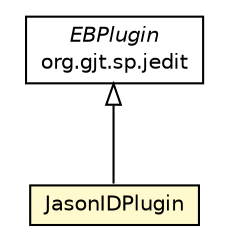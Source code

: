 #!/usr/local/bin/dot
#
# Class diagram 
# Generated by UMLGraph version R5_6_6-1-g9240c4 (http://www.umlgraph.org/)
#

digraph G {
	edge [fontname="Helvetica",fontsize=10,labelfontname="Helvetica",labelfontsize=10];
	node [fontname="Helvetica",fontsize=10,shape=plaintext];
	nodesep=0.25;
	ranksep=0.5;
	// jason.jeditplugin.JasonIDPlugin
	c28097 [label=<<table title="jason.jeditplugin.JasonIDPlugin" border="0" cellborder="1" cellspacing="0" cellpadding="2" port="p" bgcolor="lemonChiffon" href="./JasonIDPlugin.html">
		<tr><td><table border="0" cellspacing="0" cellpadding="1">
<tr><td align="center" balign="center"> JasonIDPlugin </td></tr>
		</table></td></tr>
		</table>>, URL="./JasonIDPlugin.html", fontname="Helvetica", fontcolor="black", fontsize=10.0];
	//jason.jeditplugin.JasonIDPlugin extends org.gjt.sp.jedit.EBPlugin
	c28198:p -> c28097:p [dir=back,arrowtail=empty];
	// org.gjt.sp.jedit.EBPlugin
	c28198 [label=<<table title="org.gjt.sp.jedit.EBPlugin" border="0" cellborder="1" cellspacing="0" cellpadding="2" port="p" href="http://java.sun.com/j2se/1.4.2/docs/api/org/gjt/sp/jedit/EBPlugin.html">
		<tr><td><table border="0" cellspacing="0" cellpadding="1">
<tr><td align="center" balign="center"><font face="Helvetica-Oblique"> EBPlugin </font></td></tr>
<tr><td align="center" balign="center"> org.gjt.sp.jedit </td></tr>
		</table></td></tr>
		</table>>, URL="http://java.sun.com/j2se/1.4.2/docs/api/org/gjt/sp/jedit/EBPlugin.html", fontname="Helvetica", fontcolor="black", fontsize=10.0];
}

